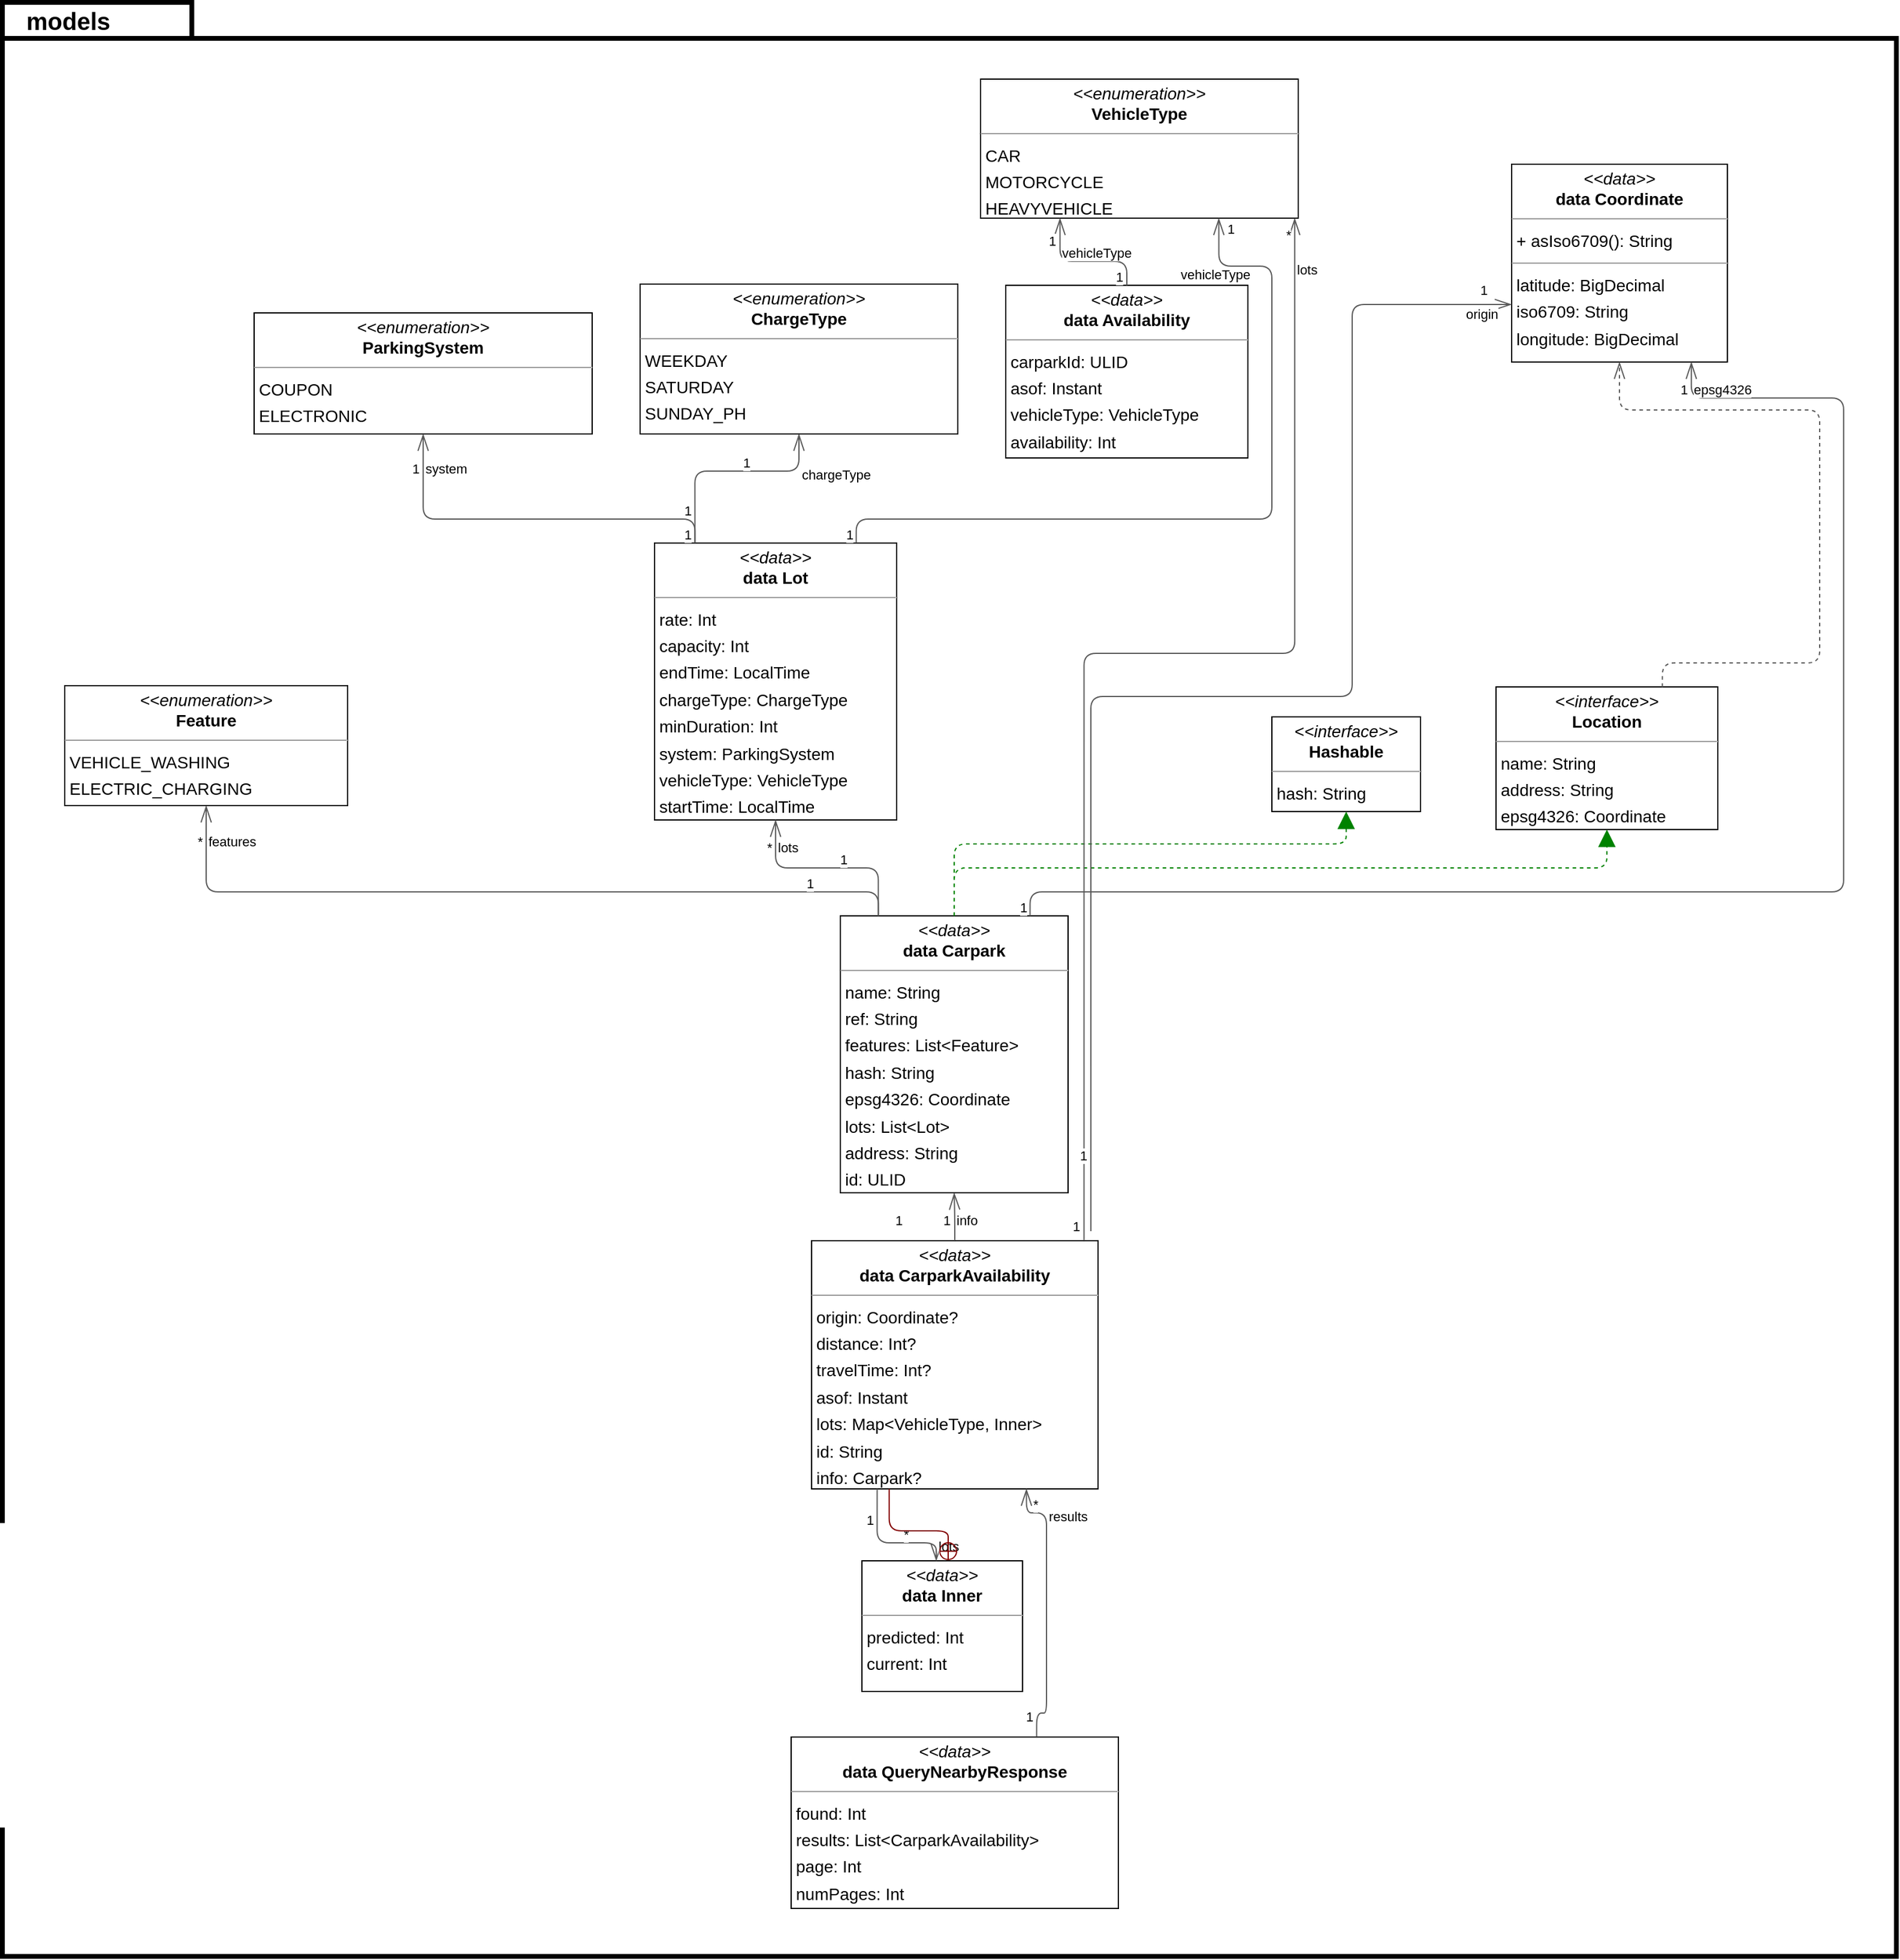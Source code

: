<mxfile version="22.1.3" type="google">
  <diagram id="szYftG38UrusStCeFqiE" name="Page-1">
    <mxGraphModel grid="1" page="0" gridSize="10" guides="1" tooltips="1" connect="1" arrows="1" fold="1" pageScale="1" pageWidth="827" pageHeight="1169" background="none" math="0" shadow="0">
      <root>
        <mxCell id="0" />
        <mxCell id="1" parent="0" />
        <mxCell id="73cjJhQBIVkIhspSXP3i-1" value="&lt;font style=&quot;font-size: 20px;&quot;&gt;models&lt;/font&gt;" style="shape=folder;fontStyle=1;tabWidth=110;tabHeight=30;tabPosition=left;html=1;boundedLbl=1;labelInHeader=1;container=1;collapsible=0;whiteSpace=wrap;strokeWidth=4;" vertex="1" parent="1">
          <mxGeometry x="-210" y="-180" width="1580" height="1630" as="geometry" />
        </mxCell>
        <mxCell id="73cjJhQBIVkIhspSXP3i-2" value="" style="html=1;strokeColor=none;resizeWidth=1;resizeHeight=1;fillColor=none;part=1;connectable=0;allowArrows=0;deletable=0;whiteSpace=wrap;" vertex="1" parent="73cjJhQBIVkIhspSXP3i-1">
          <mxGeometry width="1580" height="1141" relative="1" as="geometry">
            <mxPoint y="30" as="offset" />
          </mxGeometry>
        </mxCell>
        <mxCell id="node7" value="&lt;p style=&quot;margin:0px;margin-top:4px;text-align:center;&quot;&gt;&lt;i&gt;&amp;lt;&amp;lt;enumeration&amp;gt;&amp;gt;&lt;/i&gt;&lt;br&gt;&lt;b&gt;ChargeType&lt;/b&gt;&lt;/p&gt;&lt;hr size=&quot;1&quot;&gt;&lt;p style=&quot;margin:0 0 0 4px;line-height:1.6;&quot;&gt;WEEKDAY&lt;/p&gt;&lt;p style=&quot;margin:0 0 0 4px;line-height:1.6;&quot;&gt;SATURDAY&lt;/p&gt;&lt;p style=&quot;margin:0 0 0 4px;line-height:1.6;&quot;&gt;SUNDAY_PH&lt;/p&gt;" style="verticalAlign=top;align=left;overflow=fill;fontSize=14;fontFamily=Helvetica;html=1;rounded=0;shadow=0;comic=0;labelBackgroundColor=none;strokeWidth=1;" vertex="1" parent="1">
          <mxGeometry x="322" y="55" width="265" height="125" as="geometry" />
        </mxCell>
        <mxCell id="node4" value="&lt;p style=&quot;margin:0px;margin-top:4px;text-align:center;&quot;&gt;&lt;i&gt;&amp;lt;&amp;lt;enumeration&amp;gt;&amp;gt;&lt;/i&gt;&lt;br&gt;&lt;b&gt;Feature&lt;/b&gt;&lt;/p&gt;&lt;hr size=&quot;1&quot;&gt;&lt;p style=&quot;margin:0 0 0 4px;line-height:1.6;&quot;&gt;VEHICLE_WASHING&lt;/p&gt;&lt;p style=&quot;margin:0 0 0 4px;line-height:1.6;&quot;&gt;ELECTRIC_CHARGING&lt;/p&gt;" style="verticalAlign=top;align=left;overflow=fill;fontSize=14;fontFamily=Helvetica;html=1;rounded=0;shadow=0;comic=0;labelBackgroundColor=none;strokeWidth=1;" vertex="1" parent="1">
          <mxGeometry x="-158" y="390" width="236" height="100" as="geometry" />
        </mxCell>
        <mxCell id="node11" value="&lt;p style=&quot;margin:0px;margin-top:4px;text-align:center;&quot;&gt;&lt;i&gt;&amp;lt;&amp;lt;interface&amp;gt;&amp;gt;&lt;/i&gt;&lt;br/&gt;&lt;b&gt;Hashable&lt;/b&gt;&lt;/p&gt;&lt;hr size=&quot;1&quot;/&gt;&lt;p style=&quot;margin:0 0 0 4px;line-height:1.6;&quot;&gt; hash: String&lt;/p&gt;" style="verticalAlign=top;align=left;overflow=fill;fontSize=14;fontFamily=Helvetica;html=1;rounded=0;shadow=0;comic=0;labelBackgroundColor=none;strokeWidth=1;" vertex="1" parent="1">
          <mxGeometry x="849" y="416" width="124" height="79" as="geometry" />
        </mxCell>
        <mxCell id="node9" value="&lt;p style=&quot;margin:0px;margin-top:4px;text-align:center;&quot;&gt;&lt;i&gt;&amp;lt;&amp;lt;interface&amp;gt;&amp;gt;&lt;/i&gt;&lt;br/&gt;&lt;b&gt;Location&lt;/b&gt;&lt;/p&gt;&lt;hr size=&quot;1&quot;/&gt;&lt;p style=&quot;margin:0 0 0 4px;line-height:1.6;&quot;&gt; name: String&lt;br/&gt; address: String&lt;br/&gt; epsg4326: Coordinate&lt;/p&gt;" style="verticalAlign=top;align=left;overflow=fill;fontSize=14;fontFamily=Helvetica;html=1;rounded=0;shadow=0;comic=0;labelBackgroundColor=none;strokeWidth=1;" vertex="1" parent="1">
          <mxGeometry x="1036" y="391" width="185" height="119" as="geometry" />
        </mxCell>
        <mxCell id="node10" value="&lt;p style=&quot;margin:0px;margin-top:4px;text-align:center;&quot;&gt;&lt;i&gt;&amp;lt;&amp;lt;enumeration&amp;gt;&amp;gt;&lt;/i&gt;&lt;br&gt;&lt;b&gt;ParkingSystem&lt;/b&gt;&lt;/p&gt;&lt;hr size=&quot;1&quot;&gt;&lt;p style=&quot;margin:0 0 0 4px;line-height:1.6;&quot;&gt;COUPON&lt;/p&gt;&lt;p style=&quot;margin:0 0 0 4px;line-height:1.6;&quot;&gt;ELECTRONIC&lt;/p&gt;" style="verticalAlign=top;align=left;overflow=fill;fontSize=14;fontFamily=Helvetica;html=1;rounded=0;shadow=0;comic=0;labelBackgroundColor=none;strokeWidth=1;" vertex="1" parent="1">
          <mxGeometry y="79" width="282" height="101" as="geometry" />
        </mxCell>
        <mxCell id="node8" value="&lt;p style=&quot;margin:0px;margin-top:4px;text-align:center;&quot;&gt;&lt;i&gt;&amp;lt;&amp;lt;enumeration&amp;gt;&amp;gt;&lt;/i&gt;&lt;br&gt;&lt;b&gt;VehicleType&lt;/b&gt;&lt;/p&gt;&lt;hr size=&quot;1&quot;&gt;&lt;p style=&quot;margin:0 0 0 4px;line-height:1.6;&quot;&gt;CAR&lt;/p&gt;&lt;p style=&quot;margin:0 0 0 4px;line-height:1.6;&quot;&gt;MOTORCYCLE&lt;/p&gt;&lt;p style=&quot;margin:0 0 0 4px;line-height:1.6;&quot;&gt;&lt;span style=&quot;background-color: initial;&quot;&gt;HEAVYVEHICLE&lt;/span&gt;&lt;/p&gt;" style="verticalAlign=top;align=left;overflow=fill;fontSize=14;fontFamily=Helvetica;html=1;rounded=0;shadow=0;comic=0;labelBackgroundColor=none;strokeWidth=1;" vertex="1" parent="1">
          <mxGeometry x="606" y="-116" width="265" height="116" as="geometry" />
        </mxCell>
        <mxCell id="node0" value="&lt;p style=&quot;margin:0px;margin-top:4px;text-align:center;&quot;&gt;&lt;i&gt;&amp;lt;&amp;lt;data&amp;gt;&amp;gt;&lt;/i&gt;&lt;br/&gt;&lt;b&gt;data  Availability&lt;/b&gt;&lt;/p&gt;&lt;hr size=&quot;1&quot;/&gt;&lt;p style=&quot;margin:0 0 0 4px;line-height:1.6;&quot;&gt; carparkId: ULID&lt;br/&gt; asof: Instant&lt;br/&gt; vehicleType: VehicleType&lt;br/&gt; availability: Int&lt;/p&gt;" style="verticalAlign=top;align=left;overflow=fill;fontSize=14;fontFamily=Helvetica;html=1;rounded=0;shadow=0;comic=0;labelBackgroundColor=none;strokeWidth=1;" vertex="1" parent="1">
          <mxGeometry x="627" y="56" width="202" height="144" as="geometry" />
        </mxCell>
        <mxCell id="node1" value="&lt;p style=&quot;margin:0px;margin-top:4px;text-align:center;&quot;&gt;&lt;i&gt;&amp;lt;&amp;lt;data&amp;gt;&amp;gt;&lt;/i&gt;&lt;br/&gt;&lt;b&gt;data  Carpark&lt;/b&gt;&lt;/p&gt;&lt;hr size=&quot;1&quot;/&gt;&lt;p style=&quot;margin:0 0 0 4px;line-height:1.6;&quot;&gt; name: String&lt;br/&gt; ref: String&lt;br/&gt; features: List&amp;lt;Feature&amp;gt;&lt;br/&gt; hash: String&lt;br/&gt; epsg4326: Coordinate&lt;br/&gt; lots: List&amp;lt;Lot&amp;gt;&lt;br/&gt; address: String&lt;br/&gt; id: ULID&lt;/p&gt;" style="verticalAlign=top;align=left;overflow=fill;fontSize=14;fontFamily=Helvetica;html=1;rounded=0;shadow=0;comic=0;labelBackgroundColor=none;strokeWidth=1;" vertex="1" parent="1">
          <mxGeometry x="489" y="582" width="190" height="231" as="geometry" />
        </mxCell>
        <mxCell id="node2" value="&lt;p style=&quot;margin:0px;margin-top:4px;text-align:center;&quot;&gt;&lt;i&gt;&amp;lt;&amp;lt;data&amp;gt;&amp;gt;&lt;/i&gt;&lt;br/&gt;&lt;b&gt;data  CarparkAvailability&lt;/b&gt;&lt;/p&gt;&lt;hr size=&quot;1&quot;/&gt;&lt;p style=&quot;margin:0 0 0 4px;line-height:1.6;&quot;&gt; origin: Coordinate?&lt;br/&gt; distance: Int?&lt;br/&gt; travelTime: Int?&lt;br/&gt; asof: Instant&lt;br/&gt; lots: Map&amp;lt;VehicleType, Inner&amp;gt;&lt;br/&gt; id: String&lt;br/&gt; info: Carpark?&lt;/p&gt;" style="verticalAlign=top;align=left;overflow=fill;fontSize=14;fontFamily=Helvetica;html=1;rounded=0;shadow=0;comic=0;labelBackgroundColor=none;strokeWidth=1;" vertex="1" parent="1">
          <mxGeometry x="465" y="853" width="239" height="207" as="geometry" />
        </mxCell>
        <mxCell id="node6" value="&lt;p style=&quot;margin:0px;margin-top:4px;text-align:center;&quot;&gt;&lt;i&gt;&amp;lt;&amp;lt;data&amp;gt;&amp;gt;&lt;/i&gt;&lt;br/&gt;&lt;b&gt;data  Coordinate&lt;/b&gt;&lt;/p&gt;&lt;hr size=&quot;1&quot;/&gt;&lt;p style=&quot;margin:0 0 0 4px;line-height:1.6;&quot;&gt;+ asIso6709(): String&lt;/p&gt;&lt;hr size=&quot;1&quot;/&gt;&lt;p style=&quot;margin:0 0 0 4px;line-height:1.6;&quot;&gt; latitude: BigDecimal&lt;br/&gt; iso6709: String&lt;br/&gt; longitude: BigDecimal&lt;/p&gt;" style="verticalAlign=top;align=left;overflow=fill;fontSize=14;fontFamily=Helvetica;html=1;rounded=0;shadow=0;comic=0;labelBackgroundColor=none;strokeWidth=1;" vertex="1" parent="1">
          <mxGeometry x="1049" y="-45" width="180" height="165" as="geometry" />
        </mxCell>
        <mxCell id="node12" value="&lt;p style=&quot;margin:0px;margin-top:4px;text-align:center;&quot;&gt;&lt;i&gt;&amp;lt;&amp;lt;data&amp;gt;&amp;gt;&lt;/i&gt;&lt;br/&gt;&lt;b&gt;data  Inner&lt;/b&gt;&lt;/p&gt;&lt;hr size=&quot;1&quot;/&gt;&lt;p style=&quot;margin:0 0 0 4px;line-height:1.6;&quot;&gt; predicted: Int&lt;br/&gt; current: Int&lt;/p&gt;" style="verticalAlign=top;align=left;overflow=fill;fontSize=14;fontFamily=Helvetica;html=1;rounded=0;shadow=0;comic=0;labelBackgroundColor=none;strokeWidth=1;" vertex="1" parent="1">
          <mxGeometry x="507" y="1120" width="134" height="109" as="geometry" />
        </mxCell>
        <mxCell id="node5" value="&lt;p style=&quot;margin:0px;margin-top:4px;text-align:center;&quot;&gt;&lt;i&gt;&amp;lt;&amp;lt;data&amp;gt;&amp;gt;&lt;/i&gt;&lt;br/&gt;&lt;b&gt;data  Lot&lt;/b&gt;&lt;/p&gt;&lt;hr size=&quot;1&quot;/&gt;&lt;p style=&quot;margin:0 0 0 4px;line-height:1.6;&quot;&gt; rate: Int&lt;br/&gt; capacity: Int&lt;br/&gt; endTime: LocalTime&lt;br/&gt; chargeType: ChargeType&lt;br/&gt; minDuration: Int&lt;br/&gt; system: ParkingSystem&lt;br/&gt; vehicleType: VehicleType&lt;br/&gt; startTime: LocalTime&lt;/p&gt;" style="verticalAlign=top;align=left;overflow=fill;fontSize=14;fontFamily=Helvetica;html=1;rounded=0;shadow=0;comic=0;labelBackgroundColor=none;strokeWidth=1;" vertex="1" parent="1">
          <mxGeometry x="334" y="271" width="202" height="231" as="geometry" />
        </mxCell>
        <mxCell id="node3" value="&lt;p style=&quot;margin:0px;margin-top:4px;text-align:center;&quot;&gt;&lt;i&gt;&amp;lt;&amp;lt;data&amp;gt;&amp;gt;&lt;/i&gt;&lt;br/&gt;&lt;b&gt;data  QueryNearbyResponse&lt;/b&gt;&lt;/p&gt;&lt;hr size=&quot;1&quot;/&gt;&lt;p style=&quot;margin:0 0 0 4px;line-height:1.6;&quot;&gt; found: Int&lt;br/&gt; results: List&amp;lt;CarparkAvailability&amp;gt;&lt;br/&gt; page: Int&lt;br/&gt; numPages: Int&lt;/p&gt;" style="verticalAlign=top;align=left;overflow=fill;fontSize=14;fontFamily=Helvetica;html=1;rounded=0;shadow=0;comic=0;labelBackgroundColor=none;strokeWidth=1;" vertex="1" parent="1">
          <mxGeometry x="448" y="1267" width="273" height="143" as="geometry" />
        </mxCell>
        <mxCell id="edge10" value="" style="html=1;rounded=1;edgeStyle=orthogonalEdgeStyle;dashed=1;startArrow=none;endArrow=openThin;endSize=12;strokeColor=#595959;exitX=0.750;exitY=0.000;exitDx=0;exitDy=0;entryX=0.500;entryY=1.000;entryDx=0;entryDy=0;" edge="1" parent="1" source="node9" target="node6">
          <mxGeometry width="50" height="50" relative="1" as="geometry">
            <Array as="points">
              <mxPoint x="1175" y="371" />
              <mxPoint x="1306" y="371" />
              <mxPoint x="1306" y="160" />
              <mxPoint x="1139" y="160" />
            </Array>
          </mxGeometry>
        </mxCell>
        <mxCell id="edge4" value="" style="html=1;rounded=1;edgeStyle=orthogonalEdgeStyle;dashed=0;startArrow=diamondThinstartSize=12;endArrow=openThin;endSize=12;strokeColor=#595959;exitX=0.500;exitY=0.000;exitDx=0;exitDy=0;entryX=0.250;entryY=1.000;entryDx=0;entryDy=0;" edge="1" parent="1" source="node0" target="node8">
          <mxGeometry width="50" height="50" relative="1" as="geometry">
            <Array as="points">
              <mxPoint x="728" y="36" />
              <mxPoint x="672" y="36" />
            </Array>
          </mxGeometry>
        </mxCell>
        <mxCell id="label24" value="1" style="edgeLabel;resizable=0;html=1;align=left;verticalAlign=top;strokeColor=default;" vertex="1" connectable="0" parent="edge4">
          <mxGeometry x="717" y="36" as="geometry" />
        </mxCell>
        <mxCell id="label28" value="1" style="edgeLabel;resizable=0;html=1;align=left;verticalAlign=top;strokeColor=default;" vertex="1" connectable="0" parent="edge4">
          <mxGeometry x="661" y="6" as="geometry" />
        </mxCell>
        <mxCell id="label29" value="vehicleType" style="edgeLabel;resizable=0;html=1;align=left;verticalAlign=top;strokeColor=default;" vertex="1" connectable="0" parent="edge4">
          <mxGeometry x="672" y="16" as="geometry" />
        </mxCell>
        <mxCell id="edge11" value="" style="html=1;rounded=1;edgeStyle=orthogonalEdgeStyle;dashed=0;startArrow=diamondThinstartSize=12;endArrow=openThin;endSize=12;strokeColor=#595959;exitX=0.167;exitY=0.000;exitDx=0;exitDy=0;entryX=0.500;entryY=1.000;entryDx=0;entryDy=0;" edge="1" parent="1" source="node1" target="node4">
          <mxGeometry width="50" height="50" relative="1" as="geometry">
            <Array as="points">
              <mxPoint x="521" y="562" />
              <mxPoint x="-40" y="562" />
            </Array>
          </mxGeometry>
        </mxCell>
        <mxCell id="label66" value="1" style="edgeLabel;resizable=0;html=1;align=left;verticalAlign=top;strokeColor=default;" vertex="1" connectable="0" parent="edge11">
          <mxGeometry x="459" y="542" as="geometry" />
        </mxCell>
        <mxCell id="label70" value="*" style="edgeLabel;resizable=0;html=1;align=left;verticalAlign=top;strokeColor=default;" vertex="1" connectable="0" parent="edge11">
          <mxGeometry x="-49" y="507" as="geometry" />
        </mxCell>
        <mxCell id="label71" value="features" style="edgeLabel;resizable=0;html=1;align=left;verticalAlign=top;strokeColor=default;" vertex="1" connectable="0" parent="edge11">
          <mxGeometry x="-40" y="507" as="geometry" />
        </mxCell>
        <mxCell id="edge1" value="" style="html=1;rounded=1;edgeStyle=orthogonalEdgeStyle;dashed=1;startArrow=none;endArrow=block;endSize=12;strokeColor=#008200;exitX=0.500;exitY=0.000;exitDx=0;exitDy=0;entryX=0.500;entryY=1.001;entryDx=0;entryDy=0;" edge="1" parent="1" source="node1" target="node11">
          <mxGeometry width="50" height="50" relative="1" as="geometry">
            <Array as="points">
              <mxPoint x="584" y="522" />
              <mxPoint x="911" y="522" />
            </Array>
          </mxGeometry>
        </mxCell>
        <mxCell id="edge0" value="" style="html=1;rounded=1;edgeStyle=orthogonalEdgeStyle;dashed=1;startArrow=none;endArrow=block;endSize=12;strokeColor=#008200;exitX=0.500;exitY=0.000;exitDx=0;exitDy=0;entryX=0.500;entryY=1.000;entryDx=0;entryDy=0;" edge="1" parent="1" source="node1" target="node9">
          <mxGeometry width="50" height="50" relative="1" as="geometry">
            <Array as="points">
              <mxPoint x="584" y="542" />
              <mxPoint x="1129" y="542" />
            </Array>
          </mxGeometry>
        </mxCell>
        <mxCell id="edge8" value="" style="html=1;rounded=1;edgeStyle=orthogonalEdgeStyle;dashed=0;startArrow=diamondThinstartSize=12;endArrow=openThin;endSize=12;strokeColor=#595959;exitX=0.833;exitY=0.000;exitDx=0;exitDy=0;entryX=0.833;entryY=1.000;entryDx=0;entryDy=0;" edge="1" parent="1" source="node1" target="node6">
          <mxGeometry width="50" height="50" relative="1" as="geometry">
            <Array as="points">
              <mxPoint x="647" y="562" />
              <mxPoint x="1326" y="562" />
              <mxPoint x="1326" y="150" />
              <mxPoint x="1199" y="150" />
            </Array>
          </mxGeometry>
        </mxCell>
        <mxCell id="label48" value="1" style="edgeLabel;resizable=0;html=1;align=left;verticalAlign=top;strokeColor=default;" vertex="1" connectable="0" parent="edge8">
          <mxGeometry x="637" y="562" as="geometry" />
        </mxCell>
        <mxCell id="label52" value="1" style="edgeLabel;resizable=0;html=1;align=left;verticalAlign=top;strokeColor=default;" vertex="1" connectable="0" parent="edge8">
          <mxGeometry x="1188" y="130" as="geometry" />
        </mxCell>
        <mxCell id="label53" value="epsg4326" style="edgeLabel;resizable=0;html=1;align=left;verticalAlign=top;strokeColor=default;" vertex="1" connectable="0" parent="edge8">
          <mxGeometry x="1199" y="130" as="geometry" />
        </mxCell>
        <mxCell id="edge5" value="" style="html=1;rounded=1;edgeStyle=orthogonalEdgeStyle;dashed=0;startArrow=diamondThinstartSize=12;endArrow=openThin;endSize=12;strokeColor=#595959;exitX=0.167;exitY=0.000;exitDx=0;exitDy=0;entryX=0.500;entryY=1.000;entryDx=0;entryDy=0;" edge="1" parent="1" source="node1" target="node5">
          <mxGeometry width="50" height="50" relative="1" as="geometry">
            <Array as="points">
              <mxPoint x="521" y="542" />
              <mxPoint x="435" y="542" />
            </Array>
          </mxGeometry>
        </mxCell>
        <mxCell id="label30" value="1" style="edgeLabel;resizable=0;html=1;align=left;verticalAlign=top;strokeColor=default;" vertex="1" connectable="0" parent="edge5">
          <mxGeometry x="487" y="522" as="geometry" />
        </mxCell>
        <mxCell id="label34" value="*" style="edgeLabel;resizable=0;html=1;align=left;verticalAlign=top;strokeColor=default;" vertex="1" connectable="0" parent="edge5">
          <mxGeometry x="426" y="512" as="geometry" />
        </mxCell>
        <mxCell id="label35" value="lots" style="edgeLabel;resizable=0;html=1;align=left;verticalAlign=top;strokeColor=default;" vertex="1" connectable="0" parent="edge5">
          <mxGeometry x="435" y="512" as="geometry" />
        </mxCell>
        <mxCell id="edge7" value="" style="html=1;rounded=1;edgeStyle=orthogonalEdgeStyle;dashed=0;startArrow=diamondThinstartSize=12;endArrow=openThin;endSize=12;strokeColor=#595959;exitX=0.951;exitY=0.000;exitDx=0;exitDy=0;entryX=0.989;entryY=1.000;entryDx=0;entryDy=0;" edge="1" parent="1" source="node2" target="node8">
          <mxGeometry width="50" height="50" relative="1" as="geometry">
            <Array as="points">
              <mxPoint x="692" y="363" />
              <mxPoint x="868" y="363" />
            </Array>
          </mxGeometry>
        </mxCell>
        <mxCell id="label42" value="1" style="edgeLabel;resizable=0;html=1;align=left;verticalAlign=top;strokeColor=default;" vertex="1" connectable="0" parent="edge7">
          <mxGeometry x="681" y="828" as="geometry" />
        </mxCell>
        <mxCell id="label46" value="*" style="edgeLabel;resizable=0;html=1;align=left;verticalAlign=top;strokeColor=default;" vertex="1" connectable="0" parent="edge7">
          <mxGeometry x="859" y="1" as="geometry" />
        </mxCell>
        <mxCell id="label47" value="lots" style="edgeLabel;resizable=0;html=1;align=left;verticalAlign=top;strokeColor=default;" vertex="1" connectable="0" parent="edge7">
          <mxGeometry x="868" y="30" as="geometry" />
        </mxCell>
        <mxCell id="edge12" value="" style="html=1;rounded=1;edgeStyle=orthogonalEdgeStyle;dashed=0;startArrow=diamondThinstartSize=12;endArrow=openThin;endSize=12;strokeColor=#595959;exitX=0.500;exitY=0.000;exitDx=0;exitDy=0;entryX=0.500;entryY=1.000;entryDx=0;entryDy=0;" edge="1" parent="1" source="node2" target="node1">
          <mxGeometry width="50" height="50" relative="1" as="geometry">
            <Array as="points" />
          </mxGeometry>
        </mxCell>
        <mxCell id="label72" value="1" style="edgeLabel;resizable=0;html=1;align=left;verticalAlign=top;strokeColor=default;" vertex="1" connectable="0" parent="edge12">
          <mxGeometry x="533" y="823" as="geometry" />
        </mxCell>
        <mxCell id="label76" value="1" style="edgeLabel;resizable=0;html=1;align=left;verticalAlign=top;strokeColor=default;" vertex="1" connectable="0" parent="edge12">
          <mxGeometry x="573" y="823" as="geometry" />
        </mxCell>
        <mxCell id="label77" value="info" style="edgeLabel;resizable=0;html=1;align=left;verticalAlign=top;strokeColor=default;" vertex="1" connectable="0" parent="edge12">
          <mxGeometry x="584" y="823" as="geometry" />
        </mxCell>
        <mxCell id="edge6" value="" style="html=1;rounded=1;edgeStyle=orthogonalEdgeStyle;dashed=0;startArrow=diamondThinstartSize=12;endArrow=openThin;endSize=12;strokeColor=#595959;exitX=0.975;exitY=0.000;exitDx=0;exitDy=0;" edge="1" parent="1">
          <mxGeometry width="50" height="50" relative="1" as="geometry">
            <Array as="points">
              <mxPoint x="698" y="399" />
              <mxPoint x="916" y="399" />
              <mxPoint x="916" y="72" />
            </Array>
            <mxPoint x="698.025" y="845" as="sourcePoint" />
            <mxPoint x="1049" y="72" as="targetPoint" />
          </mxGeometry>
        </mxCell>
        <mxCell id="label36" value="1" style="edgeLabel;resizable=0;html=1;align=left;verticalAlign=top;strokeColor=default;" vertex="1" connectable="0" parent="edge6">
          <mxGeometry x="687" y="769" as="geometry" />
        </mxCell>
        <mxCell id="label40" value="1" style="edgeLabel;resizable=0;html=1;align=left;verticalAlign=top;strokeColor=default;" vertex="1" connectable="0" parent="edge6">
          <mxGeometry x="1021" y="47" as="geometry" />
        </mxCell>
        <mxCell id="label41" value="origin" style="edgeLabel;resizable=0;html=1;align=left;verticalAlign=top;strokeColor=default;" vertex="1" connectable="0" parent="edge6">
          <mxGeometry x="1009" y="67" as="geometry" />
        </mxCell>
        <mxCell id="edge14" value="" style="html=1;rounded=1;edgeStyle=orthogonalEdgeStyle;dashed=0;startArrow=diamondThinstartSize=12;endArrow=openThin;endSize=12;strokeColor=#595959;exitX=0.229;exitY=1.000;exitDx=0;exitDy=0;entryX=0.463;entryY=0.000;entryDx=0;entryDy=0;" edge="1" parent="1" source="node2" target="node12">
          <mxGeometry width="50" height="50" relative="1" as="geometry">
            <Array as="points">
              <mxPoint x="520" y="1105" />
              <mxPoint x="569" y="1105" />
            </Array>
          </mxGeometry>
        </mxCell>
        <mxCell id="label84" value="1" style="edgeLabel;resizable=0;html=1;align=left;verticalAlign=top;strokeColor=default;" vertex="1" connectable="0" parent="edge14">
          <mxGeometry x="509" y="1073" as="geometry" />
        </mxCell>
        <mxCell id="label88" value="*" style="edgeLabel;resizable=0;html=1;align=left;verticalAlign=top;strokeColor=default;" vertex="1" connectable="0" parent="edge14">
          <mxGeometry x="540" y="1085" as="geometry" />
        </mxCell>
        <mxCell id="label89" value="lots" style="edgeLabel;resizable=0;html=1;align=left;verticalAlign=top;strokeColor=default;" vertex="1" connectable="0" parent="edge14">
          <mxGeometry x="569" y="1095" as="geometry" />
        </mxCell>
        <mxCell id="edge15" value="" style="html=1;rounded=1;edgeStyle=orthogonalEdgeStyle;dashed=0;startArrow=circlePlus;startFill=0;endArrow=none;strokeColor=#820000;exitX=0.537;exitY=0.001;exitDx=0;exitDy=0;entryX=0.271;entryY=1.000;entryDx=0;entryDy=0;" edge="1" parent="1" source="node12" target="node2">
          <mxGeometry width="50" height="50" relative="1" as="geometry">
            <Array as="points">
              <mxPoint x="579" y="1095" />
              <mxPoint x="530" y="1095" />
            </Array>
          </mxGeometry>
        </mxCell>
        <mxCell id="edge3" value="" style="html=1;rounded=1;edgeStyle=orthogonalEdgeStyle;dashed=0;startArrow=diamondThinstartSize=12;endArrow=openThin;endSize=12;strokeColor=#595959;exitX=0.167;exitY=0.000;exitDx=0;exitDy=0;entryX=0.500;entryY=1.000;entryDx=0;entryDy=0;" edge="1" parent="1" source="node5" target="node7">
          <mxGeometry width="50" height="50" relative="1" as="geometry">
            <Array as="points">
              <mxPoint x="368" y="211" />
              <mxPoint x="455" y="211" />
            </Array>
          </mxGeometry>
        </mxCell>
        <mxCell id="label18" value="1" style="edgeLabel;resizable=0;html=1;align=left;verticalAlign=top;strokeColor=default;" vertex="1" connectable="0" parent="edge3">
          <mxGeometry x="357" y="231" as="geometry" />
        </mxCell>
        <mxCell id="label22" value="1" style="edgeLabel;resizable=0;html=1;align=left;verticalAlign=top;strokeColor=default;" vertex="1" connectable="0" parent="edge3">
          <mxGeometry x="406" y="191" as="geometry" />
        </mxCell>
        <mxCell id="label23" value="chargeType" style="edgeLabel;resizable=0;html=1;align=left;verticalAlign=top;strokeColor=default;" vertex="1" connectable="0" parent="edge3">
          <mxGeometry x="455" y="201" as="geometry" />
        </mxCell>
        <mxCell id="edge13" value="" style="html=1;rounded=1;edgeStyle=orthogonalEdgeStyle;dashed=0;startArrow=diamondThinstartSize=12;endArrow=openThin;endSize=12;strokeColor=#595959;exitX=0.167;exitY=0.000;exitDx=0;exitDy=0;entryX=0.500;entryY=1.000;entryDx=0;entryDy=0;" edge="1" parent="1" source="node5" target="node10">
          <mxGeometry width="50" height="50" relative="1" as="geometry">
            <Array as="points">
              <mxPoint x="368" y="251" />
              <mxPoint x="141" y="251" />
            </Array>
          </mxGeometry>
        </mxCell>
        <mxCell id="label78" value="1" style="edgeLabel;resizable=0;html=1;align=left;verticalAlign=top;strokeColor=default;" vertex="1" connectable="0" parent="edge13">
          <mxGeometry x="357" y="251" as="geometry" />
        </mxCell>
        <mxCell id="label82" value="1" style="edgeLabel;resizable=0;html=1;align=left;verticalAlign=top;strokeColor=default;" vertex="1" connectable="0" parent="edge13">
          <mxGeometry x="130" y="196" as="geometry" />
        </mxCell>
        <mxCell id="label83" value="system" style="edgeLabel;resizable=0;html=1;align=left;verticalAlign=top;strokeColor=default;" vertex="1" connectable="0" parent="edge13">
          <mxGeometry x="141" y="196" as="geometry" />
        </mxCell>
        <mxCell id="edge9" value="" style="html=1;rounded=1;edgeStyle=orthogonalEdgeStyle;dashed=0;startArrow=diamondThinstartSize=12;endArrow=openThin;endSize=12;strokeColor=#595959;exitX=0.833;exitY=0.000;exitDx=0;exitDy=0;entryX=0.750;entryY=1.000;entryDx=0;entryDy=0;" edge="1" parent="1" source="node5" target="node8">
          <mxGeometry width="50" height="50" relative="1" as="geometry">
            <Array as="points">
              <mxPoint x="502" y="251" />
              <mxPoint x="849" y="251" />
              <mxPoint x="849" y="40" />
              <mxPoint x="805" y="40" />
            </Array>
          </mxGeometry>
        </mxCell>
        <mxCell id="label54" value="1" style="edgeLabel;resizable=0;html=1;align=left;verticalAlign=top;strokeColor=default;" vertex="1" connectable="0" parent="edge9">
          <mxGeometry x="492" y="251" as="geometry" />
        </mxCell>
        <mxCell id="label58" value="1" style="edgeLabel;resizable=0;html=1;align=left;verticalAlign=top;strokeColor=default;" vertex="1" connectable="0" parent="edge9">
          <mxGeometry x="810" y="-4" as="geometry" />
        </mxCell>
        <mxCell id="label59" value="vehicleType" style="edgeLabel;resizable=0;html=1;align=left;verticalAlign=top;strokeColor=default;" vertex="1" connectable="0" parent="edge9">
          <mxGeometry x="771" y="34" as="geometry" />
        </mxCell>
        <mxCell id="edge2" value="" style="html=1;rounded=1;edgeStyle=orthogonalEdgeStyle;dashed=0;startArrow=diamondThinstartSize=12;endArrow=openThin;endSize=12;strokeColor=#595959;exitX=0.750;exitY=0.000;exitDx=0;exitDy=0;entryX=0.750;entryY=1.000;entryDx=0;entryDy=0;" edge="1" parent="1" source="node3" target="node2">
          <mxGeometry width="50" height="50" relative="1" as="geometry">
            <Array as="points">
              <mxPoint x="653" y="1247" />
              <mxPoint x="661" y="1247" />
              <mxPoint x="661" y="1080" />
              <mxPoint x="644" y="1080" />
            </Array>
          </mxGeometry>
        </mxCell>
        <mxCell id="label12" value="1" style="edgeLabel;resizable=0;html=1;align=left;verticalAlign=top;strokeColor=default;" vertex="1" connectable="0" parent="edge2">
          <mxGeometry x="642" y="1237" as="geometry" />
        </mxCell>
        <mxCell id="label16" value="*" style="edgeLabel;resizable=0;html=1;align=left;verticalAlign=top;strokeColor=default;" vertex="1" connectable="0" parent="edge2">
          <mxGeometry x="648" y="1060" as="geometry" />
        </mxCell>
        <mxCell id="label17" value="results" style="edgeLabel;resizable=0;html=1;align=left;verticalAlign=top;strokeColor=default;" vertex="1" connectable="0" parent="edge2">
          <mxGeometry x="661" y="1070" as="geometry" />
        </mxCell>
      </root>
    </mxGraphModel>
  </diagram>
</mxfile>
